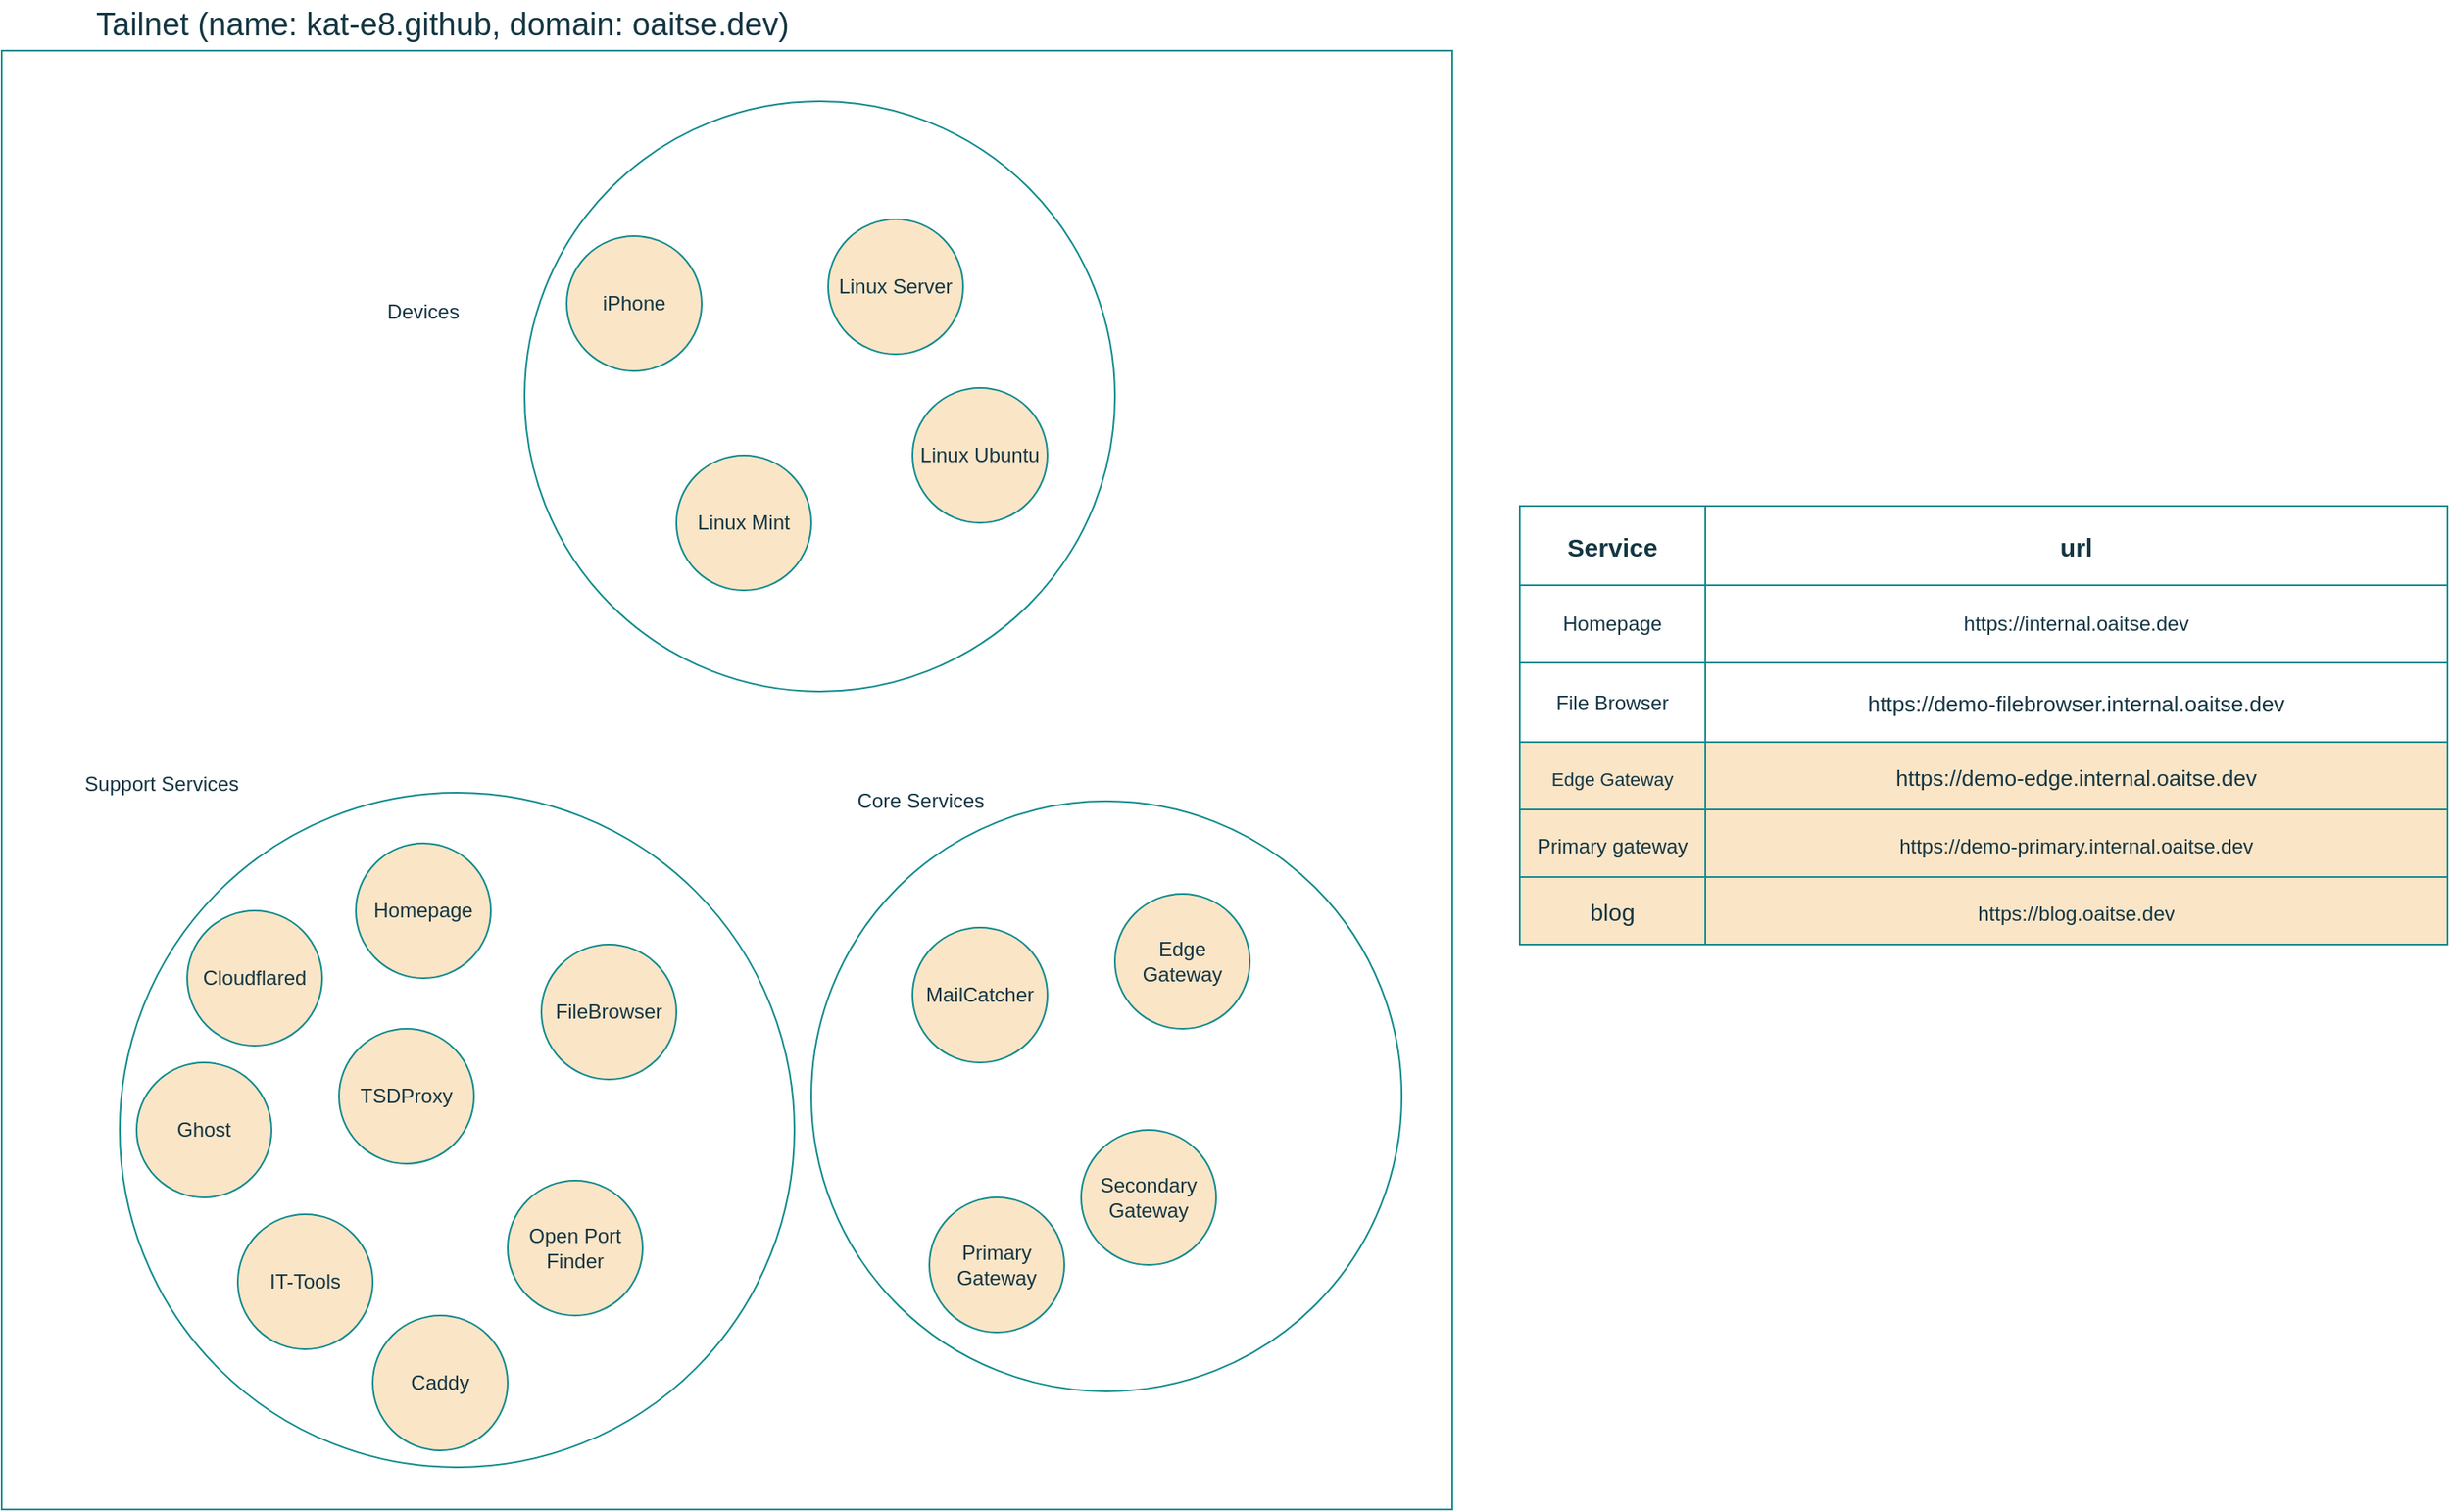 <mxfile version="28.0.4">
  <diagram id="Moac8_BzzIC6gb9VPIVj" name="Page-1">
    <mxGraphModel dx="1426" dy="1856" grid="1" gridSize="10" guides="1" tooltips="1" connect="1" arrows="1" fold="1" page="1" pageScale="1" pageWidth="850" pageHeight="1100" math="0" shadow="0">
      <root>
        <mxCell id="0" />
        <mxCell id="1" parent="0" />
        <mxCell id="FJXQSiXyHUMsu75RZEy2-18" value="Homepage" style="ellipse;whiteSpace=wrap;html=1;aspect=fixed;labelBackgroundColor=none;fillColor=#FAE5C7;strokeColor=#0F8B8D;fontColor=#143642;" vertex="1" parent="1">
          <mxGeometry x="210" y="320" width="80" height="80" as="geometry" />
        </mxCell>
        <mxCell id="FJXQSiXyHUMsu75RZEy2-19" value="TSDProxy" style="ellipse;whiteSpace=wrap;html=1;aspect=fixed;labelBackgroundColor=none;fillColor=#FAE5C7;strokeColor=#0F8B8D;fontColor=#143642;" vertex="1" parent="1">
          <mxGeometry x="200" y="430" width="80" height="80" as="geometry" />
        </mxCell>
        <mxCell id="FJXQSiXyHUMsu75RZEy2-20" value="FileBrowser" style="ellipse;whiteSpace=wrap;html=1;aspect=fixed;labelBackgroundColor=none;fillColor=#FAE5C7;strokeColor=#0F8B8D;fontColor=#143642;" vertex="1" parent="1">
          <mxGeometry x="320" y="380" width="80" height="80" as="geometry" />
        </mxCell>
        <mxCell id="FJXQSiXyHUMsu75RZEy2-21" value="Open Port Finder" style="ellipse;whiteSpace=wrap;html=1;aspect=fixed;labelBackgroundColor=none;fillColor=#FAE5C7;strokeColor=#0F8B8D;fontColor=#143642;" vertex="1" parent="1">
          <mxGeometry x="300" y="520" width="80" height="80" as="geometry" />
        </mxCell>
        <mxCell id="FJXQSiXyHUMsu75RZEy2-22" value="IT-Tools" style="ellipse;whiteSpace=wrap;html=1;aspect=fixed;labelBackgroundColor=none;fillColor=#FAE5C7;strokeColor=#0F8B8D;fontColor=#143642;" vertex="1" parent="1">
          <mxGeometry x="140" y="540" width="80" height="80" as="geometry" />
        </mxCell>
        <mxCell id="FJXQSiXyHUMsu75RZEy2-23" value="" style="ellipse;whiteSpace=wrap;html=1;aspect=fixed;fillColor=none;labelBackgroundColor=none;strokeColor=#0F8B8D;fontColor=#143642;" vertex="1" parent="1">
          <mxGeometry x="70" y="290" width="400" height="400" as="geometry" />
        </mxCell>
        <mxCell id="FJXQSiXyHUMsu75RZEy2-24" value="Caddy" style="ellipse;whiteSpace=wrap;html=1;aspect=fixed;labelBackgroundColor=none;fillColor=#FAE5C7;strokeColor=#0F8B8D;fontColor=#143642;" vertex="1" parent="1">
          <mxGeometry x="220" y="600" width="80" height="80" as="geometry" />
        </mxCell>
        <mxCell id="FJXQSiXyHUMsu75RZEy2-25" value="Cloudflared" style="ellipse;whiteSpace=wrap;html=1;aspect=fixed;labelBackgroundColor=none;fillColor=#FAE5C7;strokeColor=#0F8B8D;fontColor=#143642;" vertex="1" parent="1">
          <mxGeometry x="110" y="360" width="80" height="80" as="geometry" />
        </mxCell>
        <mxCell id="FJXQSiXyHUMsu75RZEy2-26" value="Primary Gateway" style="ellipse;whiteSpace=wrap;html=1;aspect=fixed;labelBackgroundColor=none;fillColor=#FAE5C7;strokeColor=#0F8B8D;fontColor=#143642;" vertex="1" parent="1">
          <mxGeometry x="550" y="530" width="80" height="80" as="geometry" />
        </mxCell>
        <mxCell id="FJXQSiXyHUMsu75RZEy2-27" value="Secondary&lt;div&gt;Gateway&lt;/div&gt;" style="ellipse;whiteSpace=wrap;html=1;aspect=fixed;labelBackgroundColor=none;fillColor=#FAE5C7;strokeColor=#0F8B8D;fontColor=#143642;" vertex="1" parent="1">
          <mxGeometry x="640" y="490" width="80" height="80" as="geometry" />
        </mxCell>
        <mxCell id="FJXQSiXyHUMsu75RZEy2-28" value="Edge&lt;div&gt;Gateway&lt;/div&gt;" style="ellipse;whiteSpace=wrap;html=1;aspect=fixed;labelBackgroundColor=none;fillColor=#FAE5C7;strokeColor=#0F8B8D;fontColor=#143642;" vertex="1" parent="1">
          <mxGeometry x="660" y="350" width="80" height="80" as="geometry" />
        </mxCell>
        <mxCell id="FJXQSiXyHUMsu75RZEy2-29" value="MailCatcher" style="ellipse;whiteSpace=wrap;html=1;aspect=fixed;labelBackgroundColor=none;fillColor=#FAE5C7;strokeColor=#0F8B8D;fontColor=#143642;" vertex="1" parent="1">
          <mxGeometry x="540" y="370" width="80" height="80" as="geometry" />
        </mxCell>
        <mxCell id="FJXQSiXyHUMsu75RZEy2-30" value="" style="ellipse;whiteSpace=wrap;html=1;aspect=fixed;fillColor=none;labelBackgroundColor=none;strokeColor=#0F8B8D;fontColor=#143642;" vertex="1" parent="1">
          <mxGeometry x="480" y="295" width="350" height="350" as="geometry" />
        </mxCell>
        <mxCell id="FJXQSiXyHUMsu75RZEy2-31" value="iPhone" style="ellipse;whiteSpace=wrap;html=1;aspect=fixed;labelBackgroundColor=none;fillColor=#FAE5C7;strokeColor=#0F8B8D;fontColor=#143642;" vertex="1" parent="1">
          <mxGeometry x="335" y="-40" width="80" height="80" as="geometry" />
        </mxCell>
        <mxCell id="FJXQSiXyHUMsu75RZEy2-32" value="Linux Mint" style="ellipse;whiteSpace=wrap;html=1;aspect=fixed;labelBackgroundColor=none;fillColor=#FAE5C7;strokeColor=#0F8B8D;fontColor=#143642;" vertex="1" parent="1">
          <mxGeometry x="400" y="90" width="80" height="80" as="geometry" />
        </mxCell>
        <mxCell id="FJXQSiXyHUMsu75RZEy2-33" value="Linux Ubuntu" style="ellipse;whiteSpace=wrap;html=1;aspect=fixed;labelBackgroundColor=none;fillColor=#FAE5C7;strokeColor=#0F8B8D;fontColor=#143642;" vertex="1" parent="1">
          <mxGeometry x="540" y="50" width="80" height="80" as="geometry" />
        </mxCell>
        <mxCell id="FJXQSiXyHUMsu75RZEy2-34" value="Linux Server" style="ellipse;whiteSpace=wrap;html=1;aspect=fixed;labelBackgroundColor=none;fillColor=#FAE5C7;strokeColor=#0F8B8D;fontColor=#143642;" vertex="1" parent="1">
          <mxGeometry x="490" y="-50" width="80" height="80" as="geometry" />
        </mxCell>
        <mxCell id="FJXQSiXyHUMsu75RZEy2-35" value="" style="ellipse;whiteSpace=wrap;html=1;aspect=fixed;fillColor=none;labelBackgroundColor=none;strokeColor=#0F8B8D;fontColor=#143642;" vertex="1" parent="1">
          <mxGeometry x="310" y="-120" width="350" height="350" as="geometry" />
        </mxCell>
        <mxCell id="FJXQSiXyHUMsu75RZEy2-36" value="Ghost" style="ellipse;whiteSpace=wrap;html=1;aspect=fixed;labelBackgroundColor=none;fillColor=#FAE5C7;strokeColor=#0F8B8D;fontColor=#143642;" vertex="1" parent="1">
          <mxGeometry x="80" y="450" width="80" height="80" as="geometry" />
        </mxCell>
        <mxCell id="FJXQSiXyHUMsu75RZEy2-37" value="Support Services" style="text;html=1;align=center;verticalAlign=middle;whiteSpace=wrap;rounded=0;labelBackgroundColor=none;fontColor=#143642;" vertex="1" parent="1">
          <mxGeometry x="40" y="270" width="110" height="30" as="geometry" />
        </mxCell>
        <mxCell id="FJXQSiXyHUMsu75RZEy2-39" value="Core Services" style="text;html=1;align=center;verticalAlign=middle;whiteSpace=wrap;rounded=0;labelBackgroundColor=none;fontColor=#143642;" vertex="1" parent="1">
          <mxGeometry x="490" y="280" width="110" height="30" as="geometry" />
        </mxCell>
        <mxCell id="FJXQSiXyHUMsu75RZEy2-40" value="Devices" style="text;html=1;align=center;verticalAlign=middle;whiteSpace=wrap;rounded=0;labelBackgroundColor=none;fontColor=#143642;" vertex="1" parent="1">
          <mxGeometry x="195" y="-10" width="110" height="30" as="geometry" />
        </mxCell>
        <mxCell id="FJXQSiXyHUMsu75RZEy2-73" value="" style="childLayout=tableLayout;recursiveResize=0;shadow=0;fillColor=none;labelBackgroundColor=none;strokeColor=#0F8B8D;fontColor=#143642;" vertex="1" parent="1">
          <mxGeometry x="900" y="120" width="550" height="140" as="geometry" />
        </mxCell>
        <mxCell id="FJXQSiXyHUMsu75RZEy2-74" value="" style="shape=tableRow;horizontal=0;startSize=0;swimlaneHead=0;swimlaneBody=0;top=0;left=0;bottom=0;right=0;dropTarget=0;collapsible=0;recursiveResize=0;expand=0;fontStyle=0;fillColor=none;strokeColor=#0F8B8D;labelBackgroundColor=none;fontColor=#143642;" vertex="1" parent="FJXQSiXyHUMsu75RZEy2-73">
          <mxGeometry width="550" height="47" as="geometry" />
        </mxCell>
        <mxCell id="FJXQSiXyHUMsu75RZEy2-75" value="&lt;font style=&quot;font-size: 15px;&quot;&gt;&lt;b&gt;Service&lt;/b&gt;&lt;/font&gt;" style="connectable=0;recursiveResize=0;strokeColor=#0F8B8D;fillColor=none;align=center;whiteSpace=wrap;html=1;labelBackgroundColor=none;fontColor=#143642;" vertex="1" parent="FJXQSiXyHUMsu75RZEy2-74">
          <mxGeometry width="110" height="47" as="geometry">
            <mxRectangle width="110" height="47" as="alternateBounds" />
          </mxGeometry>
        </mxCell>
        <mxCell id="FJXQSiXyHUMsu75RZEy2-76" value="&lt;b&gt;&lt;font style=&quot;font-size: 15px;&quot;&gt;url&lt;/font&gt;&lt;/b&gt;" style="connectable=0;recursiveResize=0;strokeColor=#0F8B8D;fillColor=none;align=center;whiteSpace=wrap;html=1;rowspan=1;colspan=2;labelBackgroundColor=none;fontColor=#143642;" vertex="1" parent="FJXQSiXyHUMsu75RZEy2-74">
          <mxGeometry x="110" width="440" height="47" as="geometry">
            <mxRectangle width="256" height="47" as="alternateBounds" />
          </mxGeometry>
        </mxCell>
        <mxCell id="FJXQSiXyHUMsu75RZEy2-77" value="Value 3" style="connectable=0;recursiveResize=0;strokeColor=#0F8B8D;fillColor=none;align=center;whiteSpace=wrap;html=1;labelBackgroundColor=none;fontColor=#143642;" vertex="1" visible="0" parent="FJXQSiXyHUMsu75RZEy2-74">
          <mxGeometry x="366" width="184" height="47" as="geometry">
            <mxRectangle width="184" height="47" as="alternateBounds" />
          </mxGeometry>
        </mxCell>
        <mxCell id="FJXQSiXyHUMsu75RZEy2-78" style="shape=tableRow;horizontal=0;startSize=0;swimlaneHead=0;swimlaneBody=0;top=0;left=0;bottom=0;right=0;dropTarget=0;collapsible=0;recursiveResize=0;expand=0;fontStyle=0;fillColor=none;strokeColor=#0F8B8D;labelBackgroundColor=none;fontColor=#143642;" vertex="1" parent="FJXQSiXyHUMsu75RZEy2-73">
          <mxGeometry y="47" width="550" height="46" as="geometry" />
        </mxCell>
        <mxCell id="FJXQSiXyHUMsu75RZEy2-79" value="Homepage" style="connectable=0;recursiveResize=0;strokeColor=#0F8B8D;fillColor=none;align=center;whiteSpace=wrap;html=1;labelBackgroundColor=none;fontColor=#143642;" vertex="1" parent="FJXQSiXyHUMsu75RZEy2-78">
          <mxGeometry width="110" height="46" as="geometry">
            <mxRectangle width="110" height="46" as="alternateBounds" />
          </mxGeometry>
        </mxCell>
        <mxCell id="FJXQSiXyHUMsu75RZEy2-80" value="https://internal.oaitse.dev" style="connectable=0;recursiveResize=0;strokeColor=#0F8B8D;fillColor=none;align=center;whiteSpace=wrap;html=1;rowspan=1;colspan=2;labelBackgroundColor=none;fontColor=#143642;" vertex="1" parent="FJXQSiXyHUMsu75RZEy2-78">
          <mxGeometry x="110" width="440" height="46" as="geometry">
            <mxRectangle width="256" height="46" as="alternateBounds" />
          </mxGeometry>
        </mxCell>
        <mxCell id="FJXQSiXyHUMsu75RZEy2-81" value="Value 6" style="connectable=0;recursiveResize=0;strokeColor=#0F8B8D;fillColor=none;align=center;whiteSpace=wrap;html=1;labelBackgroundColor=none;fontColor=#143642;" vertex="1" visible="0" parent="FJXQSiXyHUMsu75RZEy2-78">
          <mxGeometry x="366" width="184" height="46" as="geometry">
            <mxRectangle width="184" height="46" as="alternateBounds" />
          </mxGeometry>
        </mxCell>
        <mxCell id="FJXQSiXyHUMsu75RZEy2-82" style="shape=tableRow;horizontal=0;startSize=0;swimlaneHead=0;swimlaneBody=0;top=0;left=0;bottom=0;right=0;dropTarget=0;collapsible=0;recursiveResize=0;expand=0;fontStyle=0;fillColor=none;strokeColor=#0F8B8D;labelBackgroundColor=none;fontColor=#143642;" vertex="1" parent="FJXQSiXyHUMsu75RZEy2-73">
          <mxGeometry y="93" width="550" height="47" as="geometry" />
        </mxCell>
        <mxCell id="FJXQSiXyHUMsu75RZEy2-83" value="File Browser" style="connectable=0;recursiveResize=0;strokeColor=#0F8B8D;fillColor=none;align=center;whiteSpace=wrap;html=1;labelBackgroundColor=none;fontColor=#143642;" vertex="1" parent="FJXQSiXyHUMsu75RZEy2-82">
          <mxGeometry width="110" height="47" as="geometry">
            <mxRectangle width="110" height="47" as="alternateBounds" />
          </mxGeometry>
        </mxCell>
        <mxCell id="FJXQSiXyHUMsu75RZEy2-84" value="&lt;span style=&quot;font-size: 13px;&quot;&gt;https://demo-filebrowser.internal.oaitse.dev&lt;/span&gt;" style="connectable=0;recursiveResize=0;strokeColor=#0F8B8D;fillColor=none;align=center;whiteSpace=wrap;html=1;rowspan=1;colspan=2;labelBackgroundColor=none;fontColor=#143642;" vertex="1" parent="FJXQSiXyHUMsu75RZEy2-82">
          <mxGeometry x="110" width="440" height="47" as="geometry">
            <mxRectangle width="256" height="47" as="alternateBounds" />
          </mxGeometry>
        </mxCell>
        <mxCell id="FJXQSiXyHUMsu75RZEy2-85" value="Value 9" style="connectable=0;recursiveResize=0;strokeColor=#0F8B8D;fillColor=none;align=center;whiteSpace=wrap;html=1;labelBackgroundColor=none;fontColor=#143642;" vertex="1" visible="0" parent="FJXQSiXyHUMsu75RZEy2-82">
          <mxGeometry x="366" width="184" height="47" as="geometry">
            <mxRectangle width="184" height="47" as="alternateBounds" />
          </mxGeometry>
        </mxCell>
        <mxCell id="FJXQSiXyHUMsu75RZEy2-87" value="" style="shape=table;startSize=0;container=1;collapsible=0;childLayout=tableLayout;fontSize=16;labelBackgroundColor=none;fillColor=#FAE5C7;strokeColor=#0F8B8D;fontColor=#143642;" vertex="1" parent="1">
          <mxGeometry x="900" y="260" width="550" height="120" as="geometry" />
        </mxCell>
        <mxCell id="FJXQSiXyHUMsu75RZEy2-88" value="" style="shape=tableRow;horizontal=0;startSize=0;swimlaneHead=0;swimlaneBody=0;strokeColor=#0F8B8D;top=0;left=0;bottom=0;right=0;collapsible=0;dropTarget=0;fillColor=none;points=[[0,0.5],[1,0.5]];portConstraint=eastwest;fontSize=16;labelBackgroundColor=none;fontColor=#143642;" vertex="1" parent="FJXQSiXyHUMsu75RZEy2-87">
          <mxGeometry width="550" height="40" as="geometry" />
        </mxCell>
        <mxCell id="FJXQSiXyHUMsu75RZEy2-89" value="&lt;font style=&quot;font-size: 11px;&quot;&gt;Edge Gateway&lt;/font&gt;" style="shape=partialRectangle;html=1;whiteSpace=wrap;connectable=0;strokeColor=#0F8B8D;overflow=hidden;fillColor=none;top=0;left=0;bottom=0;right=0;pointerEvents=1;fontSize=16;labelBackgroundColor=none;fontColor=#143642;" vertex="1" parent="FJXQSiXyHUMsu75RZEy2-88">
          <mxGeometry width="110" height="40" as="geometry">
            <mxRectangle width="110" height="40" as="alternateBounds" />
          </mxGeometry>
        </mxCell>
        <mxCell id="FJXQSiXyHUMsu75RZEy2-90" value="&lt;font style=&quot;font-size: 13px;&quot;&gt;https://demo-edge.internal.oaitse.dev&lt;/font&gt;" style="shape=partialRectangle;html=1;whiteSpace=wrap;connectable=0;strokeColor=#0F8B8D;overflow=hidden;fillColor=none;top=0;left=0;bottom=0;right=0;pointerEvents=1;fontSize=16;rowspan=1;colspan=2;labelBackgroundColor=none;fontColor=#143642;" vertex="1" parent="FJXQSiXyHUMsu75RZEy2-88">
          <mxGeometry x="110" width="440" height="40" as="geometry">
            <mxRectangle width="257" height="40" as="alternateBounds" />
          </mxGeometry>
        </mxCell>
        <mxCell id="FJXQSiXyHUMsu75RZEy2-91" value="" style="shape=partialRectangle;html=1;whiteSpace=wrap;connectable=0;strokeColor=#0F8B8D;overflow=hidden;fillColor=none;top=0;left=0;bottom=0;right=0;pointerEvents=1;fontSize=16;labelBackgroundColor=none;fontColor=#143642;" vertex="1" visible="0" parent="FJXQSiXyHUMsu75RZEy2-88">
          <mxGeometry x="367" width="183" height="40" as="geometry">
            <mxRectangle width="183" height="40" as="alternateBounds" />
          </mxGeometry>
        </mxCell>
        <mxCell id="FJXQSiXyHUMsu75RZEy2-92" value="" style="shape=tableRow;horizontal=0;startSize=0;swimlaneHead=0;swimlaneBody=0;strokeColor=#0F8B8D;top=0;left=0;bottom=0;right=0;collapsible=0;dropTarget=0;fillColor=none;points=[[0,0.5],[1,0.5]];portConstraint=eastwest;fontSize=16;labelBackgroundColor=none;fontColor=#143642;" vertex="1" parent="FJXQSiXyHUMsu75RZEy2-87">
          <mxGeometry y="40" width="550" height="40" as="geometry" />
        </mxCell>
        <mxCell id="FJXQSiXyHUMsu75RZEy2-93" value="&lt;font style=&quot;font-size: 12px;&quot;&gt;Primary gateway&lt;/font&gt;" style="shape=partialRectangle;html=1;whiteSpace=wrap;connectable=0;strokeColor=#0F8B8D;overflow=hidden;fillColor=none;top=0;left=0;bottom=0;right=0;pointerEvents=1;fontSize=16;labelBackgroundColor=none;fontColor=#143642;" vertex="1" parent="FJXQSiXyHUMsu75RZEy2-92">
          <mxGeometry width="110" height="40" as="geometry">
            <mxRectangle width="110" height="40" as="alternateBounds" />
          </mxGeometry>
        </mxCell>
        <mxCell id="FJXQSiXyHUMsu75RZEy2-94" value="&lt;font style=&quot;font-size: 12px;&quot;&gt;https://demo-primary.internal.oaitse.dev&lt;/font&gt;" style="shape=partialRectangle;html=1;whiteSpace=wrap;connectable=0;strokeColor=#0F8B8D;overflow=hidden;fillColor=none;top=0;left=0;bottom=0;right=0;pointerEvents=1;fontSize=16;rowspan=1;colspan=2;labelBackgroundColor=none;fontColor=#143642;" vertex="1" parent="FJXQSiXyHUMsu75RZEy2-92">
          <mxGeometry x="110" width="440" height="40" as="geometry">
            <mxRectangle width="257" height="40" as="alternateBounds" />
          </mxGeometry>
        </mxCell>
        <mxCell id="FJXQSiXyHUMsu75RZEy2-95" value="" style="shape=partialRectangle;html=1;whiteSpace=wrap;connectable=0;strokeColor=#0F8B8D;overflow=hidden;fillColor=none;top=0;left=0;bottom=0;right=0;pointerEvents=1;fontSize=16;labelBackgroundColor=none;fontColor=#143642;" vertex="1" visible="0" parent="FJXQSiXyHUMsu75RZEy2-92">
          <mxGeometry x="367" width="183" height="40" as="geometry">
            <mxRectangle width="183" height="40" as="alternateBounds" />
          </mxGeometry>
        </mxCell>
        <mxCell id="FJXQSiXyHUMsu75RZEy2-96" value="" style="shape=tableRow;horizontal=0;startSize=0;swimlaneHead=0;swimlaneBody=0;strokeColor=#0F8B8D;top=0;left=0;bottom=0;right=0;collapsible=0;dropTarget=0;fillColor=none;points=[[0,0.5],[1,0.5]];portConstraint=eastwest;fontSize=16;labelBackgroundColor=none;fontColor=#143642;" vertex="1" parent="FJXQSiXyHUMsu75RZEy2-87">
          <mxGeometry y="80" width="550" height="40" as="geometry" />
        </mxCell>
        <mxCell id="FJXQSiXyHUMsu75RZEy2-97" value="&lt;font style=&quot;font-size: 14px;&quot;&gt;blog&lt;/font&gt;" style="shape=partialRectangle;html=1;whiteSpace=wrap;connectable=0;strokeColor=#0F8B8D;overflow=hidden;fillColor=none;top=0;left=0;bottom=0;right=0;pointerEvents=1;fontSize=16;labelBackgroundColor=none;fontColor=#143642;" vertex="1" parent="FJXQSiXyHUMsu75RZEy2-96">
          <mxGeometry width="110" height="40" as="geometry">
            <mxRectangle width="110" height="40" as="alternateBounds" />
          </mxGeometry>
        </mxCell>
        <mxCell id="FJXQSiXyHUMsu75RZEy2-98" value="&lt;font style=&quot;font-size: 12px;&quot;&gt;https://blog.oaitse.dev&lt;/font&gt;" style="shape=partialRectangle;html=1;whiteSpace=wrap;connectable=0;strokeColor=#0F8B8D;overflow=hidden;fillColor=none;top=0;left=0;bottom=0;right=0;pointerEvents=1;fontSize=16;rowspan=1;colspan=2;labelBackgroundColor=none;fontColor=#143642;" vertex="1" parent="FJXQSiXyHUMsu75RZEy2-96">
          <mxGeometry x="110" width="440" height="40" as="geometry">
            <mxRectangle width="257" height="40" as="alternateBounds" />
          </mxGeometry>
        </mxCell>
        <mxCell id="FJXQSiXyHUMsu75RZEy2-99" value="" style="shape=partialRectangle;html=1;whiteSpace=wrap;connectable=0;strokeColor=#0F8B8D;overflow=hidden;fillColor=none;top=0;left=0;bottom=0;right=0;pointerEvents=1;fontSize=16;labelBackgroundColor=none;fontColor=#143642;" vertex="1" visible="0" parent="FJXQSiXyHUMsu75RZEy2-96">
          <mxGeometry x="367" width="183" height="40" as="geometry">
            <mxRectangle width="183" height="40" as="alternateBounds" />
          </mxGeometry>
        </mxCell>
        <mxCell id="FJXQSiXyHUMsu75RZEy2-100" value="" style="whiteSpace=wrap;html=1;fillColor=none;labelBackgroundColor=none;strokeColor=#0F8B8D;fontColor=#143642;" vertex="1" parent="1">
          <mxGeometry y="-150" width="860" height="865" as="geometry" />
        </mxCell>
        <mxCell id="FJXQSiXyHUMsu75RZEy2-101" value="&lt;font style=&quot;font-size: 19px;&quot;&gt;Tailnet (name: kat-e8.github, domain: oaitse.dev)&lt;/font&gt;" style="text;strokeColor=none;fillColor=none;align=left;verticalAlign=middle;spacingLeft=4;spacingRight=4;overflow=hidden;points=[[0,0.5],[1,0.5]];portConstraint=eastwest;rotatable=0;whiteSpace=wrap;html=1;labelBackgroundColor=none;fontColor=#143642;" vertex="1" parent="1">
          <mxGeometry x="50" y="-180" width="470" height="30" as="geometry" />
        </mxCell>
      </root>
    </mxGraphModel>
  </diagram>
</mxfile>
